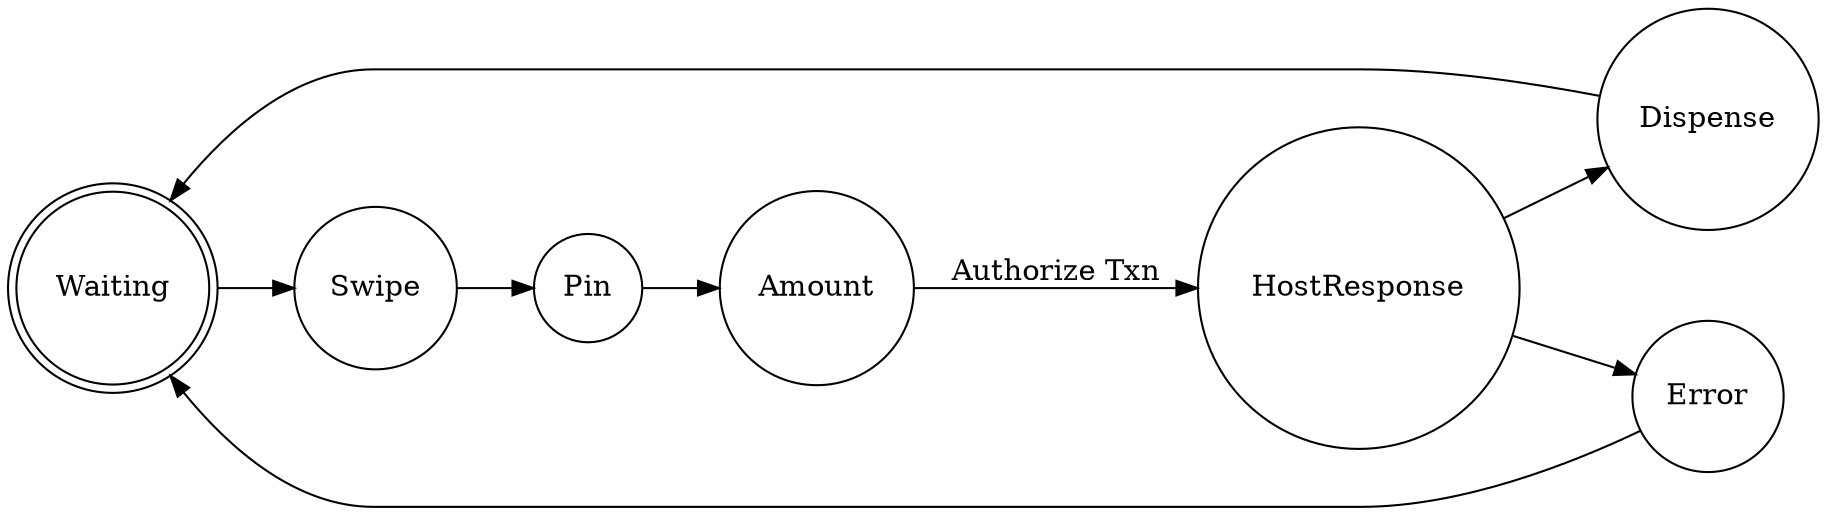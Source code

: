 digraph ATM_Machine {
    graph [fontsize=14]
    rankdir=LR
    edge [fontsize=14]
    node [fontsize=14]
    node [shape = doublecircle]; Waiting;
    node [shape = circle];

    Waiting -> Swipe
    Swipe -> Pin
    Pin -> Amount
    Amount -> HostResponse [label="Authorize Txn"]
    HostResponse -> Dispense
    HostResponse -> Error
    Dispense -> Waiting
    Error -> Waiting
}
